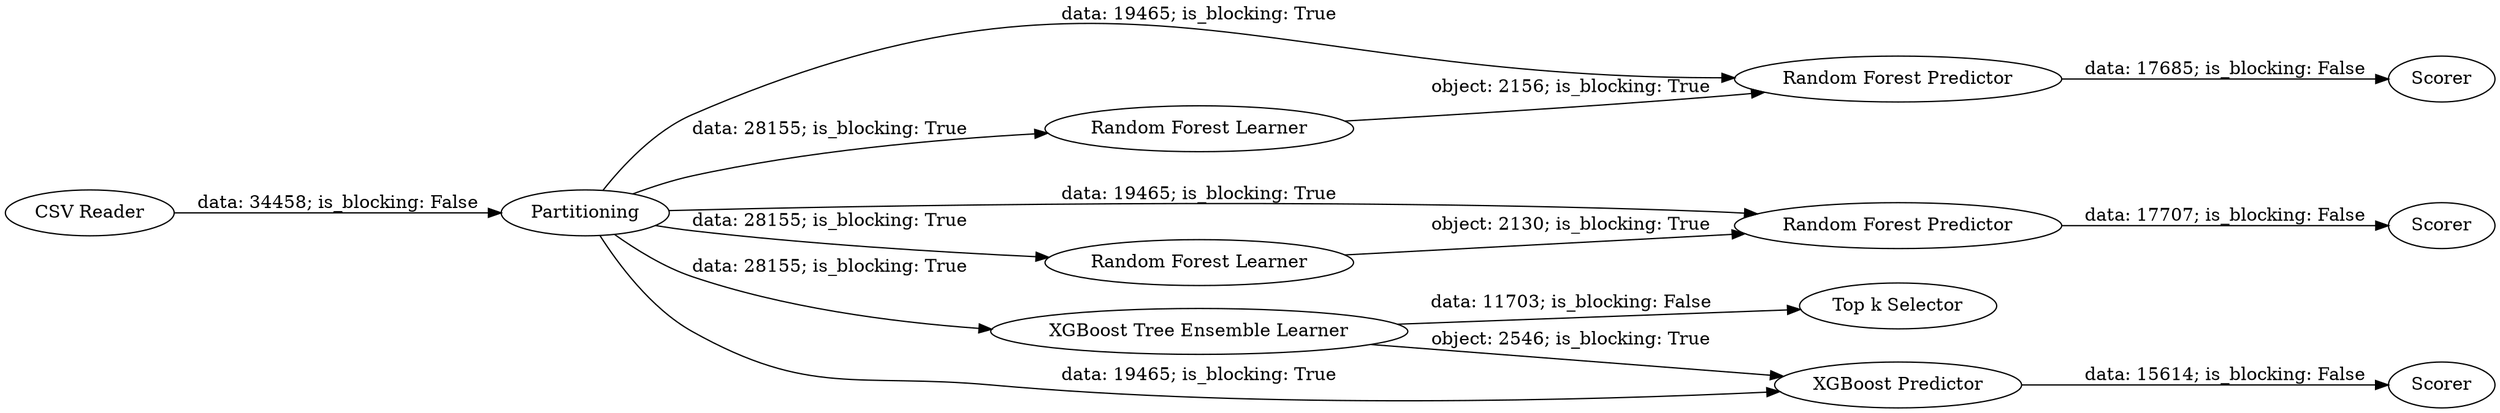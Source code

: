 digraph {
	"8734559340505664447_11" [label="Random Forest Learner"]
	"8734559340505664447_2" [label=Partitioning]
	"8734559340505664447_10" [label=Scorer]
	"8734559340505664447_4" [label="Random Forest Predictor"]
	"8734559340505664447_9" [label=Scorer]
	"8734559340505664447_13" [label=Scorer]
	"8734559340505664447_12" [label="Random Forest Predictor"]
	"8734559340505664447_15" [label="Top k Selector"]
	"8734559340505664447_1" [label="CSV Reader"]
	"8734559340505664447_7" [label="XGBoost Tree Ensemble Learner"]
	"8734559340505664447_3" [label="Random Forest Learner"]
	"8734559340505664447_8" [label="XGBoost Predictor"]
	"8734559340505664447_1" -> "8734559340505664447_2" [label="data: 34458; is_blocking: False"]
	"8734559340505664447_2" -> "8734559340505664447_8" [label="data: 19465; is_blocking: True"]
	"8734559340505664447_4" -> "8734559340505664447_10" [label="data: 17707; is_blocking: False"]
	"8734559340505664447_2" -> "8734559340505664447_4" [label="data: 19465; is_blocking: True"]
	"8734559340505664447_7" -> "8734559340505664447_8" [label="object: 2546; is_blocking: True"]
	"8734559340505664447_8" -> "8734559340505664447_9" [label="data: 15614; is_blocking: False"]
	"8734559340505664447_12" -> "8734559340505664447_13" [label="data: 17685; is_blocking: False"]
	"8734559340505664447_2" -> "8734559340505664447_12" [label="data: 19465; is_blocking: True"]
	"8734559340505664447_3" -> "8734559340505664447_4" [label="object: 2130; is_blocking: True"]
	"8734559340505664447_2" -> "8734559340505664447_3" [label="data: 28155; is_blocking: True"]
	"8734559340505664447_2" -> "8734559340505664447_7" [label="data: 28155; is_blocking: True"]
	"8734559340505664447_7" -> "8734559340505664447_15" [label="data: 11703; is_blocking: False"]
	"8734559340505664447_2" -> "8734559340505664447_11" [label="data: 28155; is_blocking: True"]
	"8734559340505664447_11" -> "8734559340505664447_12" [label="object: 2156; is_blocking: True"]
	rankdir=LR
}
